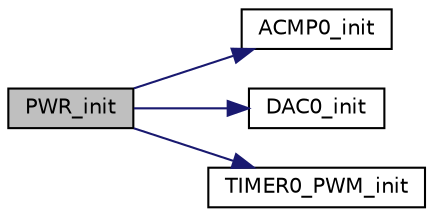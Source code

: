 digraph "PWR_init"
{
 // LATEX_PDF_SIZE
  edge [fontname="Helvetica",fontsize="10",labelfontname="Helvetica",labelfontsize="10"];
  node [fontname="Helvetica",fontsize="10",shape=record];
  rankdir="LR";
  Node1 [label="PWR_init",height=0.2,width=0.4,color="black", fillcolor="grey75", style="filled", fontcolor="black",tooltip="Start all the power LED drivers."];
  Node1 -> Node2 [color="midnightblue",fontsize="10",style="solid",fontname="Helvetica"];
  Node2 [label="ACMP0_init",height=0.2,width=0.4,color="black", fillcolor="white", style="filled",URL="$power_l_e_ds_8c.html#a782e09892d9ac0f93fca3715749fff10",tooltip="Initialize comparator ACMP0 and activate rising edge interrupt.   Compare input on channel 5 with sca..."];
  Node1 -> Node3 [color="midnightblue",fontsize="10",style="solid",fontname="Helvetica"];
  Node3 [label="DAC0_init",height=0.2,width=0.4,color="black", fillcolor="white", style="filled",URL="$power_l_e_ds_8c.html#a396397a0f42d53d9f0942d118572017a",tooltip="Initialize DAC0 channel 1."];
  Node1 -> Node4 [color="midnightblue",fontsize="10",style="solid",fontname="Helvetica"];
  Node4 [label="TIMER0_PWM_init",height=0.2,width=0.4,color="black", fillcolor="white", style="filled",URL="$power_l_e_ds_8c.html#abc665a8a2038b3c5f124399547b84eab",tooltip="Initialize TIMER0 in PWM mode and activate overflow interrupt."];
}
